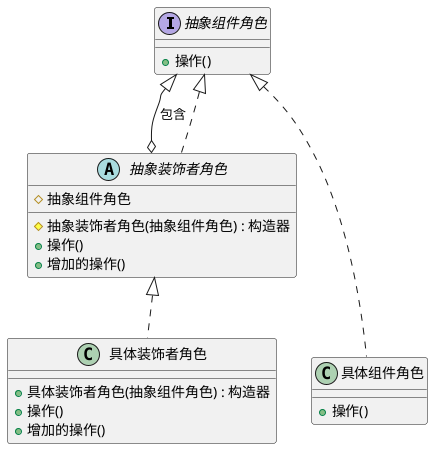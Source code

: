 @startuml

interface 抽象组件角色{
    + 操作()
}
class 具体组件角色{
    + 操作()
}
abstract class 抽象装饰者角色{
    # 抽象组件角色
    # 抽象装饰者角色(抽象组件角色) : 构造器
    + 操作()
    + 增加的操作()
}
class 具体装饰者角色{
    + 具体装饰者角色(抽象组件角色) : 构造器
    + 操作()
    + 增加的操作()
}

具体组件角色 -u..|> 抽象组件角色
具体装饰者角色 -u.|> 抽象装饰者角色
抽象装饰者角色 o-u-|> 抽象组件角色 : 包含
抽象装饰者角色 ..|> 抽象组件角色
@enduml